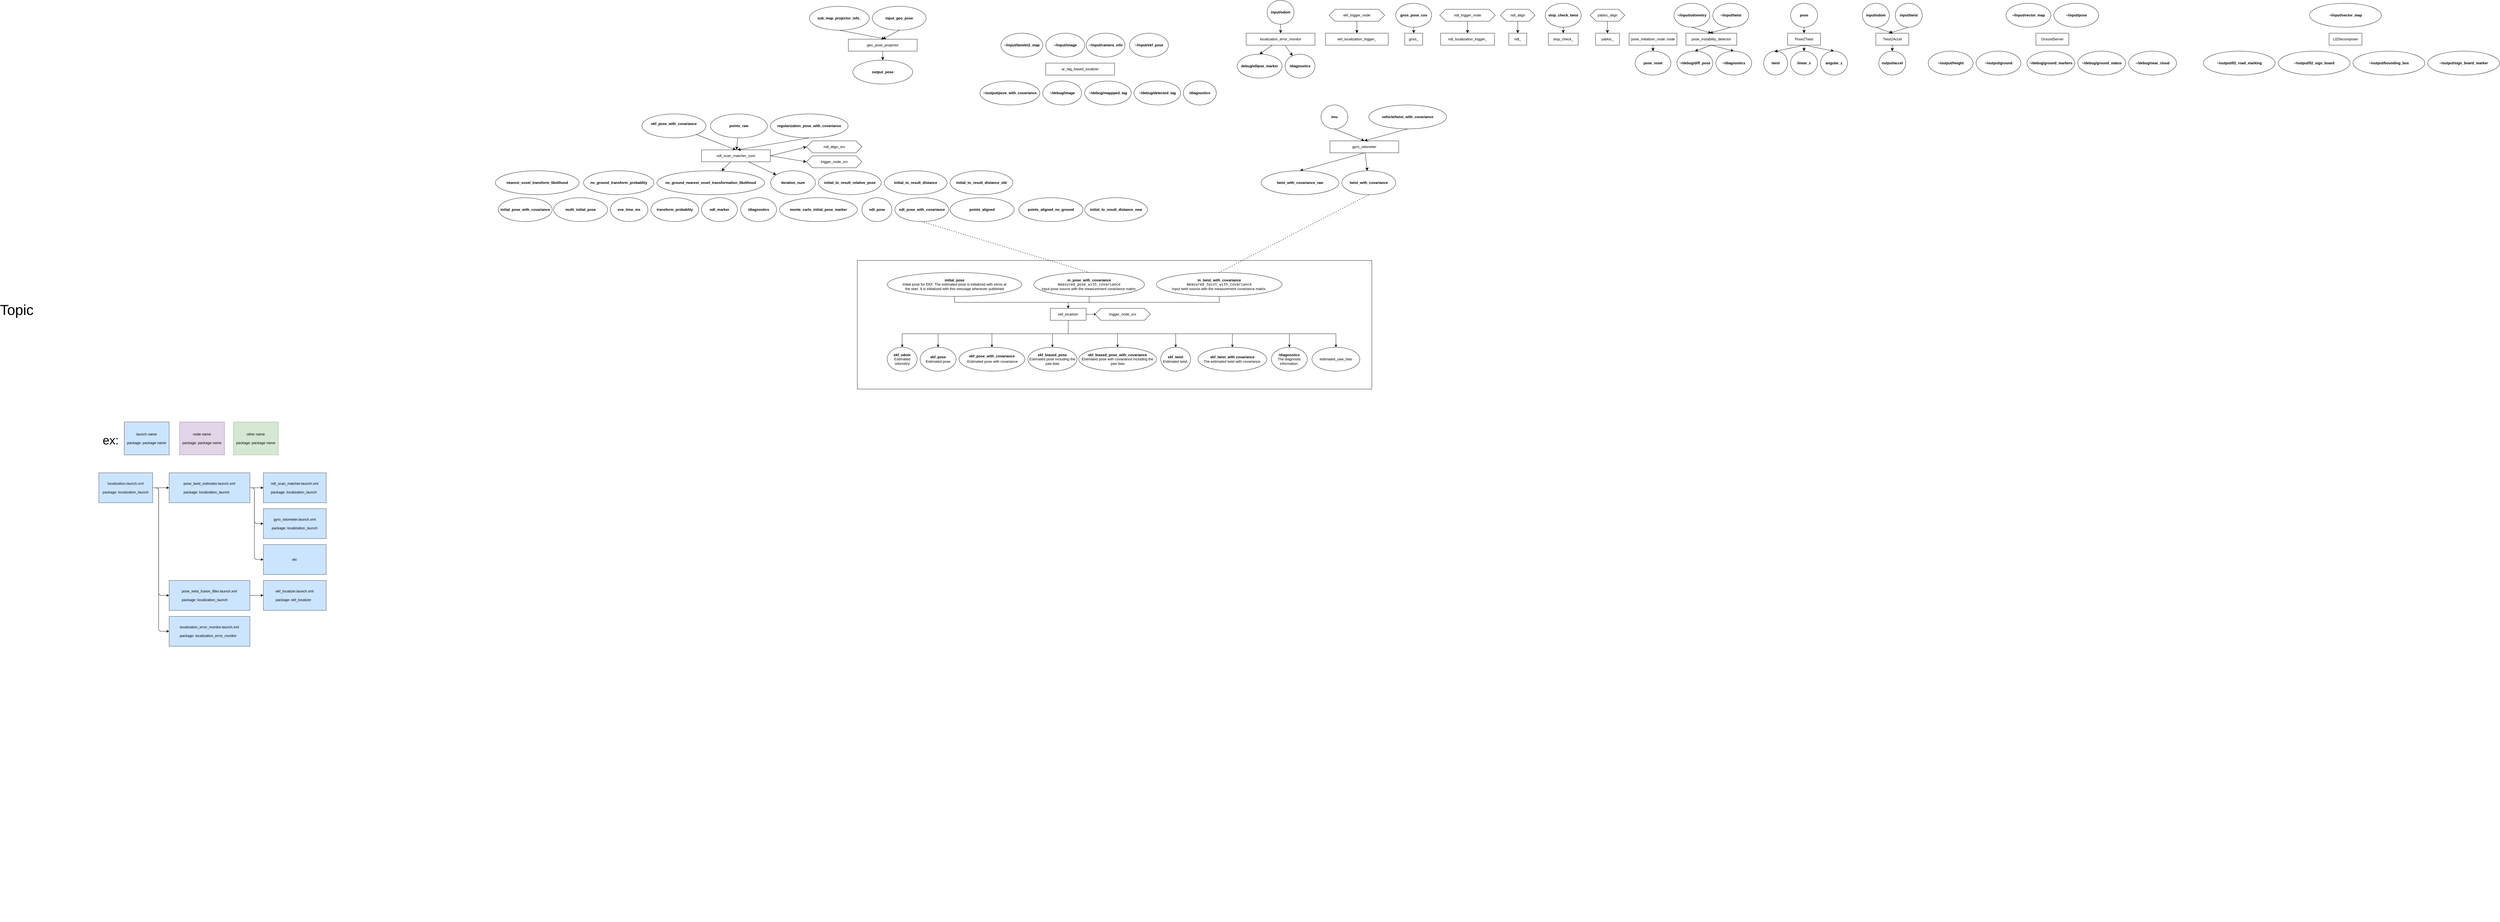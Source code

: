 <mxfile version="23.0.2" type="github" pages="2">
  <diagram name="Page-1" id="zHDBDDsMhPQAc9DJe7pO">
    <mxGraphModel dx="693" dy="1836" grid="1" gridSize="10" guides="1" tooltips="1" connect="1" arrows="1" fold="1" page="1" pageScale="1" pageWidth="850" pageHeight="1100" math="0" shadow="0">
      <root>
        <mxCell id="0" />
        <mxCell id="1" parent="0" />
        <mxCell id="JSvuS2QysIrNOJd6ZCNf-12" value="" style="rounded=0;whiteSpace=wrap;html=1;fontSize=16;" vertex="1" parent="1">
          <mxGeometry x="2900" y="-110" width="1720" height="430" as="geometry" />
        </mxCell>
        <mxCell id="60LPqLSt3u5JCgxNXkzj-25" style="edgeStyle=orthogonalEdgeStyle;rounded=0;orthogonalLoop=1;jettySize=auto;html=1;exitX=0.5;exitY=1;exitDx=0;exitDy=0;" parent="1" source="60LPqLSt3u5JCgxNXkzj-1" target="60LPqLSt3u5JCgxNXkzj-6" edge="1">
          <mxGeometry relative="1" as="geometry" />
        </mxCell>
        <mxCell id="60LPqLSt3u5JCgxNXkzj-26" style="edgeStyle=orthogonalEdgeStyle;rounded=0;orthogonalLoop=1;jettySize=auto;html=1;exitX=0.5;exitY=1;exitDx=0;exitDy=0;entryX=0.5;entryY=0;entryDx=0;entryDy=0;" parent="1" source="60LPqLSt3u5JCgxNXkzj-1" target="60LPqLSt3u5JCgxNXkzj-5" edge="1">
          <mxGeometry relative="1" as="geometry" />
        </mxCell>
        <mxCell id="60LPqLSt3u5JCgxNXkzj-32" style="edgeStyle=orthogonalEdgeStyle;rounded=0;orthogonalLoop=1;jettySize=auto;html=1;exitX=0.5;exitY=1;exitDx=0;exitDy=0;" parent="1" source="60LPqLSt3u5JCgxNXkzj-1" target="60LPqLSt3u5JCgxNXkzj-4" edge="1">
          <mxGeometry relative="1" as="geometry" />
        </mxCell>
        <mxCell id="60LPqLSt3u5JCgxNXkzj-33" style="edgeStyle=orthogonalEdgeStyle;rounded=0;orthogonalLoop=1;jettySize=auto;html=1;exitX=0.5;exitY=1;exitDx=0;exitDy=0;entryX=0.5;entryY=0;entryDx=0;entryDy=0;" parent="1" source="60LPqLSt3u5JCgxNXkzj-1" target="60LPqLSt3u5JCgxNXkzj-3" edge="1">
          <mxGeometry relative="1" as="geometry">
            <mxPoint x="2900" y="250" as="targetPoint" />
          </mxGeometry>
        </mxCell>
        <mxCell id="60LPqLSt3u5JCgxNXkzj-34" style="edgeStyle=orthogonalEdgeStyle;rounded=0;orthogonalLoop=1;jettySize=auto;html=1;exitX=0.5;exitY=1;exitDx=0;exitDy=0;" parent="1" source="60LPqLSt3u5JCgxNXkzj-1" target="60LPqLSt3u5JCgxNXkzj-7" edge="1">
          <mxGeometry relative="1" as="geometry" />
        </mxCell>
        <mxCell id="60LPqLSt3u5JCgxNXkzj-35" style="edgeStyle=orthogonalEdgeStyle;rounded=0;orthogonalLoop=1;jettySize=auto;html=1;exitX=0.5;exitY=1;exitDx=0;exitDy=0;" parent="1" source="60LPqLSt3u5JCgxNXkzj-1" target="60LPqLSt3u5JCgxNXkzj-8" edge="1">
          <mxGeometry relative="1" as="geometry" />
        </mxCell>
        <mxCell id="60LPqLSt3u5JCgxNXkzj-36" style="edgeStyle=orthogonalEdgeStyle;rounded=0;orthogonalLoop=1;jettySize=auto;html=1;exitX=0.5;exitY=1;exitDx=0;exitDy=0;entryX=0.5;entryY=0;entryDx=0;entryDy=0;" parent="1" source="60LPqLSt3u5JCgxNXkzj-1" target="60LPqLSt3u5JCgxNXkzj-9" edge="1">
          <mxGeometry relative="1" as="geometry" />
        </mxCell>
        <mxCell id="60LPqLSt3u5JCgxNXkzj-37" style="edgeStyle=orthogonalEdgeStyle;rounded=0;orthogonalLoop=1;jettySize=auto;html=1;exitX=0.5;exitY=1;exitDx=0;exitDy=0;entryX=0.5;entryY=0;entryDx=0;entryDy=0;" parent="1" source="60LPqLSt3u5JCgxNXkzj-1" target="60LPqLSt3u5JCgxNXkzj-10" edge="1">
          <mxGeometry relative="1" as="geometry" />
        </mxCell>
        <mxCell id="60LPqLSt3u5JCgxNXkzj-40" style="edgeStyle=orthogonalEdgeStyle;rounded=0;orthogonalLoop=1;jettySize=auto;html=1;exitX=0.5;exitY=1;exitDx=0;exitDy=0;entryX=0.5;entryY=0;entryDx=0;entryDy=0;" parent="1" source="60LPqLSt3u5JCgxNXkzj-1" target="60LPqLSt3u5JCgxNXkzj-11" edge="1">
          <mxGeometry relative="1" as="geometry" />
        </mxCell>
        <mxCell id="60LPqLSt3u5JCgxNXkzj-1" value="ekf_localizer" style="rounded=0;whiteSpace=wrap;html=1;" parent="1" vertex="1">
          <mxGeometry x="3545" y="50" width="120" height="40" as="geometry" />
        </mxCell>
        <mxCell id="60LPqLSt3u5JCgxNXkzj-3" value="&lt;div&gt;&lt;b&gt;ekf_pose&lt;/b&gt;&lt;/div&gt;&lt;div&gt;Estimated pose&lt;/div&gt;" style="ellipse;whiteSpace=wrap;html=1;" parent="1" vertex="1">
          <mxGeometry x="3110" y="180" width="120" height="80" as="geometry" />
        </mxCell>
        <mxCell id="60LPqLSt3u5JCgxNXkzj-4" value="&lt;div&gt;&lt;b&gt;ekf_pose_with_covariance&lt;/b&gt;&lt;br&gt;&lt;table&gt;&lt;tbody&gt;&lt;tr&gt;&lt;td&gt;&lt;br&gt;&lt;/td&gt;&lt;td&gt;Estimated pose with covariance&lt;/td&gt;&lt;/tr&gt;&lt;/tbody&gt;&lt;/table&gt;&lt;/div&gt;" style="ellipse;whiteSpace=wrap;html=1;" parent="1" vertex="1">
          <mxGeometry x="3240" y="180" width="220" height="80" as="geometry" />
        </mxCell>
        <mxCell id="60LPqLSt3u5JCgxNXkzj-5" value="&lt;div&gt;&lt;b&gt;ekf_odom&lt;/b&gt;&lt;/div&gt;&lt;div&gt;Estimated odometry&lt;/div&gt;" style="ellipse;whiteSpace=wrap;html=1;" parent="1" vertex="1">
          <mxGeometry x="3000" y="180" width="100" height="80" as="geometry" />
        </mxCell>
        <mxCell id="60LPqLSt3u5JCgxNXkzj-6" value="&lt;div&gt;&lt;b&gt;ekf_twist&lt;/b&gt;&lt;br&gt;&lt;/div&gt;&lt;div&gt;Estimated twist.&lt;/div&gt;" style="ellipse;whiteSpace=wrap;html=1;" parent="1" vertex="1">
          <mxGeometry x="3914.41" y="180" width="100" height="80" as="geometry" />
        </mxCell>
        <mxCell id="60LPqLSt3u5JCgxNXkzj-7" value="&lt;div&gt;&lt;b&gt;ekf_twist_with covariance&lt;/b&gt;&lt;/div&gt;&lt;div&gt;The estimated twist with covariance.&lt;/div&gt;" style="ellipse;whiteSpace=wrap;html=1;" parent="1" vertex="1">
          <mxGeometry x="4038.82" y="180" width="230" height="80" as="geometry" />
        </mxCell>
        <mxCell id="60LPqLSt3u5JCgxNXkzj-8" value="estimated_yaw_bias" style="ellipse;whiteSpace=wrap;html=1;" parent="1" vertex="1">
          <mxGeometry x="4420" y="180" width="160" height="80" as="geometry" />
        </mxCell>
        <mxCell id="60LPqLSt3u5JCgxNXkzj-9" value="&lt;div&gt;&lt;b&gt;ekf_biased_pose&lt;/b&gt;&lt;/div&gt;&lt;div&gt;Estimated pose including the yaw bias&lt;/div&gt;" style="ellipse;whiteSpace=wrap;html=1;" parent="1" vertex="1">
          <mxGeometry x="3470" y="180" width="164.41" height="80" as="geometry" />
        </mxCell>
        <mxCell id="60LPqLSt3u5JCgxNXkzj-10" value="&lt;div&gt;&lt;b&gt;ekf_biased_pose_with_covariance&lt;/b&gt;&lt;/div&gt;&lt;div&gt;Estimated pose with covariance including the yaw bias&lt;/div&gt;" style="ellipse;whiteSpace=wrap;html=1;" parent="1" vertex="1">
          <mxGeometry x="3640" y="180" width="260" height="80" as="geometry" />
        </mxCell>
        <mxCell id="60LPqLSt3u5JCgxNXkzj-11" value="&lt;div&gt;&lt;b&gt;/diagnostics&lt;/b&gt;&lt;/div&gt;&lt;div&gt;The diagnostic information.&lt;/div&gt;" style="ellipse;whiteSpace=wrap;html=1;" parent="1" vertex="1">
          <mxGeometry x="4284.41" y="180" width="120" height="80" as="geometry" />
        </mxCell>
        <mxCell id="60LPqLSt3u5JCgxNXkzj-39" style="edgeStyle=orthogonalEdgeStyle;rounded=0;orthogonalLoop=1;jettySize=auto;html=1;exitX=0.5;exitY=1;exitDx=0;exitDy=0;entryX=0.5;entryY=0;entryDx=0;entryDy=0;" parent="1" source="60LPqLSt3u5JCgxNXkzj-12" target="60LPqLSt3u5JCgxNXkzj-1" edge="1">
          <mxGeometry relative="1" as="geometry" />
        </mxCell>
        <mxCell id="60LPqLSt3u5JCgxNXkzj-12" value="&lt;div&gt;&lt;b&gt;initial_pose&lt;/b&gt;&lt;/div&gt;&lt;div&gt;Initial pose for EKF. The estimated pose is initialized with zeros at &lt;br&gt;the start. It is initialized with this message whenever published&lt;/div&gt;" style="ellipse;whiteSpace=wrap;html=1;" parent="1" vertex="1">
          <mxGeometry x="3000" y="-70" width="450" height="80" as="geometry" />
        </mxCell>
        <mxCell id="60LPqLSt3u5JCgxNXkzj-27" style="edgeStyle=orthogonalEdgeStyle;rounded=0;orthogonalLoop=1;jettySize=auto;html=1;exitX=0.5;exitY=1;exitDx=0;exitDy=0;entryX=0.5;entryY=0;entryDx=0;entryDy=0;" parent="1" source="60LPqLSt3u5JCgxNXkzj-13" target="60LPqLSt3u5JCgxNXkzj-1" edge="1">
          <mxGeometry relative="1" as="geometry" />
        </mxCell>
        <mxCell id="60LPqLSt3u5JCgxNXkzj-13" value="&lt;div&gt;&lt;b&gt;in_pose_with_covariance&lt;/b&gt;&lt;/div&gt;&lt;div&gt;&lt;code&gt;measured_pose_with_covariance&lt;/code&gt;&lt;/div&gt;&lt;div&gt;Input pose source with the measurement covariance matrix.&lt;/div&gt;" style="ellipse;whiteSpace=wrap;html=1;" parent="1" vertex="1">
          <mxGeometry x="3490" y="-70" width="370" height="80" as="geometry" />
        </mxCell>
        <mxCell id="60LPqLSt3u5JCgxNXkzj-30" style="edgeStyle=orthogonalEdgeStyle;rounded=0;orthogonalLoop=1;jettySize=auto;html=1;exitX=0.5;exitY=1;exitDx=0;exitDy=0;entryX=0.5;entryY=0;entryDx=0;entryDy=0;" parent="1" source="60LPqLSt3u5JCgxNXkzj-14" target="60LPqLSt3u5JCgxNXkzj-1" edge="1">
          <mxGeometry relative="1" as="geometry" />
        </mxCell>
        <mxCell id="60LPqLSt3u5JCgxNXkzj-14" value="&lt;div&gt;&lt;b&gt;in_twist_with_covariance&lt;/b&gt;&lt;/div&gt;&lt;div&gt;&lt;code&gt;measured_twist_with_covariance&lt;/code&gt;&lt;/div&gt;&lt;div&gt;Input twist source with the measurement covariance matrix.&lt;/div&gt;" style="ellipse;whiteSpace=wrap;html=1;" parent="1" vertex="1">
          <mxGeometry x="3900" y="-70" width="420" height="80" as="geometry" />
        </mxCell>
        <mxCell id="60LPqLSt3u5JCgxNXkzj-21" value="" style="endArrow=classic;html=1;rounded=0;exitX=1;exitY=0.5;exitDx=0;exitDy=0;entryX=0;entryY=0.5;entryDx=0;entryDy=0;" parent="1" source="60LPqLSt3u5JCgxNXkzj-1" edge="1">
          <mxGeometry width="50" height="50" relative="1" as="geometry">
            <mxPoint x="3880" y="90" as="sourcePoint" />
            <mxPoint x="3700" y="70" as="targetPoint" />
          </mxGeometry>
        </mxCell>
        <mxCell id="60LPqLSt3u5JCgxNXkzj-41" value="localization.launch.xml&lt;br&gt;&lt;br&gt;&lt;div&gt;&lt;span&gt;package: localization&lt;/span&gt;&lt;span&gt;_launch&lt;/span&gt;&lt;/div&gt;" style="rounded=0;whiteSpace=wrap;html=1;fillColor=#cce5ff;strokeColor=#36393d;fontColor=#0A0A0A;verticalAlign=middle;align=center;" parent="1" vertex="1">
          <mxGeometry x="364.41" y="600" width="180" height="100" as="geometry" />
        </mxCell>
        <mxCell id="60LPqLSt3u5JCgxNXkzj-42" value="" style="endArrow=classic;html=1;exitX=1;exitY=0.5;exitDx=0;exitDy=0;entryX=0;entryY=0.5;entryDx=0;entryDy=0;" parent="1" source="60LPqLSt3u5JCgxNXkzj-41" target="60LPqLSt3u5JCgxNXkzj-46" edge="1">
          <mxGeometry width="50" height="50" relative="1" as="geometry">
            <mxPoint x="514.41" y="660" as="sourcePoint" />
            <mxPoint x="594.41" y="660" as="targetPoint" />
            <Array as="points">
              <mxPoint x="564.41" y="650" />
            </Array>
          </mxGeometry>
        </mxCell>
        <mxCell id="60LPqLSt3u5JCgxNXkzj-43" style="edgeStyle=orthogonalEdgeStyle;rounded=0;orthogonalLoop=1;jettySize=auto;html=1;" parent="1" source="60LPqLSt3u5JCgxNXkzj-46" target="60LPqLSt3u5JCgxNXkzj-56" edge="1">
          <mxGeometry relative="1" as="geometry" />
        </mxCell>
        <mxCell id="60LPqLSt3u5JCgxNXkzj-44" style="edgeStyle=orthogonalEdgeStyle;rounded=1;orthogonalLoop=1;jettySize=auto;html=1;entryX=0;entryY=0.5;entryDx=0;entryDy=0;" parent="1" source="60LPqLSt3u5JCgxNXkzj-46" target="60LPqLSt3u5JCgxNXkzj-57" edge="1">
          <mxGeometry relative="1" as="geometry">
            <Array as="points">
              <mxPoint x="884.41" y="650" />
              <mxPoint x="884.41" y="770" />
            </Array>
          </mxGeometry>
        </mxCell>
        <mxCell id="60LPqLSt3u5JCgxNXkzj-45" style="edgeStyle=orthogonalEdgeStyle;rounded=1;orthogonalLoop=1;jettySize=auto;html=1;entryX=0;entryY=0.5;entryDx=0;entryDy=0;" parent="1" source="60LPqLSt3u5JCgxNXkzj-46" target="60LPqLSt3u5JCgxNXkzj-60" edge="1">
          <mxGeometry relative="1" as="geometry">
            <Array as="points">
              <mxPoint x="884.41" y="650" />
              <mxPoint x="884.41" y="890" />
            </Array>
          </mxGeometry>
        </mxCell>
        <mxCell id="60LPqLSt3u5JCgxNXkzj-46" value="pose_twist_estimator.launch.xml&lt;br&gt;&lt;br&gt;&lt;div style=&quot;text-align: left&quot;&gt;&lt;span&gt;package: localization_launch&lt;/span&gt;&lt;/div&gt;" style="rounded=0;whiteSpace=wrap;html=1;fillColor=#cce5ff;strokeColor=#36393d;fontColor=#000000;" parent="1" vertex="1">
          <mxGeometry x="599.41" y="600" width="270" height="100" as="geometry" />
        </mxCell>
        <mxCell id="60LPqLSt3u5JCgxNXkzj-47" style="edgeStyle=none;rounded=0;orthogonalLoop=1;jettySize=auto;html=1;entryX=1;entryY=0.5;entryDx=0;entryDy=0;" parent="1" edge="1">
          <mxGeometry relative="1" as="geometry">
            <mxPoint x="1564.41" y="1035" as="sourcePoint" />
            <mxPoint x="1564.41" y="1035" as="targetPoint" />
          </mxGeometry>
        </mxCell>
        <mxCell id="60LPqLSt3u5JCgxNXkzj-48" value="launch name&lt;br&gt;&lt;br&gt;&lt;div style=&quot;text-align: left&quot;&gt;&lt;span&gt;package: package name&lt;/span&gt;&lt;/div&gt;" style="rounded=0;whiteSpace=wrap;html=1;fillColor=#cce5ff;strokeColor=#36393d;fontColor=#000000;" parent="1" vertex="1">
          <mxGeometry x="449.41" y="430" width="150" height="110" as="geometry" />
        </mxCell>
        <mxCell id="60LPqLSt3u5JCgxNXkzj-49" value="ex:" style="text;html=1;strokeColor=none;fillColor=none;align=center;verticalAlign=middle;whiteSpace=wrap;rounded=0;fontSize=40;" parent="1" vertex="1">
          <mxGeometry x="384.41" y="480" width="40" height="20" as="geometry" />
        </mxCell>
        <mxCell id="60LPqLSt3u5JCgxNXkzj-50" value="node name&lt;br&gt;&lt;br&gt;&lt;div style=&quot;text-align: left&quot;&gt;&lt;span&gt;package: package name&lt;/span&gt;&lt;/div&gt;" style="rounded=0;whiteSpace=wrap;html=1;fillColor=#e1d5e7;strokeColor=#9673a6;fontColor=#000000;" parent="1" vertex="1">
          <mxGeometry x="634.41" y="430" width="150" height="110" as="geometry" />
        </mxCell>
        <mxCell id="60LPqLSt3u5JCgxNXkzj-51" value="other name&lt;br&gt;&lt;br&gt;&lt;div style=&quot;text-align: left&quot;&gt;&lt;span&gt;package: package name&lt;/span&gt;&lt;/div&gt;" style="rounded=0;whiteSpace=wrap;html=1;fillColor=#d5e8d4;strokeColor=#82b366;fontColor=#000000;" parent="1" vertex="1">
          <mxGeometry x="814.41" y="430" width="150" height="110" as="geometry" />
        </mxCell>
        <mxCell id="60LPqLSt3u5JCgxNXkzj-52" value="pose_twist_fusion_filter.launch.xml&lt;br&gt;&lt;br&gt;&lt;div style=&quot;text-align: left&quot;&gt;&lt;span&gt;package: localization_launch&lt;/span&gt;&lt;/div&gt;" style="rounded=0;whiteSpace=wrap;html=1;fillColor=#cce5ff;strokeColor=#36393d;fontColor=#000000;" parent="1" vertex="1">
          <mxGeometry x="599.41" y="960" width="270" height="100" as="geometry" />
        </mxCell>
        <mxCell id="60LPqLSt3u5JCgxNXkzj-53" value="" style="endArrow=classic;html=1;exitX=1;exitY=0.5;exitDx=0;exitDy=0;entryX=0;entryY=0.5;entryDx=0;entryDy=0;" parent="1" source="60LPqLSt3u5JCgxNXkzj-41" target="60LPqLSt3u5JCgxNXkzj-52" edge="1">
          <mxGeometry width="50" height="50" relative="1" as="geometry">
            <mxPoint x="554.41" y="660" as="sourcePoint" />
            <mxPoint x="594.41" y="900" as="targetPoint" />
            <Array as="points">
              <mxPoint x="564.41" y="650" />
              <mxPoint x="564.41" y="1010" />
            </Array>
          </mxGeometry>
        </mxCell>
        <mxCell id="60LPqLSt3u5JCgxNXkzj-54" value="localization_error_monitor.launch.xml&lt;br&gt;&lt;br&gt;&lt;div style=&quot;text-align: left&quot;&gt;&lt;span&gt;package: localization_error_monitor&lt;/span&gt;&lt;/div&gt;" style="rounded=0;whiteSpace=wrap;html=1;fillColor=#cce5ff;strokeColor=#36393d;fontColor=#000000;" parent="1" vertex="1">
          <mxGeometry x="599.41" y="1080" width="270" height="100" as="geometry" />
        </mxCell>
        <mxCell id="60LPqLSt3u5JCgxNXkzj-55" value="" style="endArrow=classic;html=1;exitX=1;exitY=0.5;exitDx=0;exitDy=0;entryX=0;entryY=0.5;entryDx=0;entryDy=0;" parent="1" source="60LPqLSt3u5JCgxNXkzj-41" target="60LPqLSt3u5JCgxNXkzj-54" edge="1">
          <mxGeometry width="50" height="50" relative="1" as="geometry">
            <mxPoint x="554.41" y="660" as="sourcePoint" />
            <mxPoint x="594.41" y="1020" as="targetPoint" />
            <Array as="points">
              <mxPoint x="564.41" y="650" />
              <mxPoint x="564.41" y="1130" />
            </Array>
          </mxGeometry>
        </mxCell>
        <mxCell id="60LPqLSt3u5JCgxNXkzj-56" value="ndt_scan_matcher.launch.xml&lt;br&gt;&lt;br&gt;&lt;div style=&quot;text-align: left&quot;&gt;package: localization&lt;span style=&quot;border-color: var(--border-color); color: rgb(10, 10, 10); text-align: center;&quot;&gt;_launch&lt;/span&gt;&lt;br&gt;&lt;/div&gt;" style="rounded=0;whiteSpace=wrap;html=1;fillColor=#cce5ff;strokeColor=#36393d;fontColor=#000000;" parent="1" vertex="1">
          <mxGeometry x="914.41" y="600" width="210" height="100" as="geometry" />
        </mxCell>
        <mxCell id="60LPqLSt3u5JCgxNXkzj-57" value="gyro_odometer.launch.xml&lt;br&gt;&lt;br&gt;&lt;div style=&quot;text-align: left&quot;&gt;package: localization&lt;span style=&quot;border-color: var(--border-color); color: rgb(10, 10, 10); text-align: center;&quot;&gt;_launch&lt;/span&gt;&lt;br&gt;&lt;/div&gt;" style="rounded=0;whiteSpace=wrap;html=1;fillColor=#cce5ff;strokeColor=#36393d;fontColor=#000000;" parent="1" vertex="1">
          <mxGeometry x="914.41" y="720" width="210" height="100" as="geometry" />
        </mxCell>
        <mxCell id="60LPqLSt3u5JCgxNXkzj-58" value="ekf_localizer.launch.xml&lt;br&gt;&lt;br&gt;&lt;div style=&quot;text-align: left&quot;&gt;&lt;span&gt;package: ekf_localizer&lt;/span&gt;&lt;/div&gt;" style="rounded=0;whiteSpace=wrap;html=1;fillColor=#cce5ff;strokeColor=#36393d;fontColor=#000000;" parent="1" vertex="1">
          <mxGeometry x="914.41" y="960" width="210" height="100" as="geometry" />
        </mxCell>
        <mxCell id="60LPqLSt3u5JCgxNXkzj-59" value="" style="edgeStyle=orthogonalEdgeStyle;rounded=0;orthogonalLoop=1;jettySize=auto;html=1;exitX=1;exitY=0.5;exitDx=0;exitDy=0;" parent="1" source="60LPqLSt3u5JCgxNXkzj-52" target="60LPqLSt3u5JCgxNXkzj-58" edge="1">
          <mxGeometry relative="1" as="geometry">
            <mxPoint x="879.41" y="980" as="sourcePoint" />
            <mxPoint x="909.41" y="1090" as="targetPoint" />
          </mxGeometry>
        </mxCell>
        <mxCell id="60LPqLSt3u5JCgxNXkzj-60" value="etc" style="rounded=0;whiteSpace=wrap;html=1;fillColor=#cce5ff;strokeColor=#36393d;fontColor=#000000;" parent="1" vertex="1">
          <mxGeometry x="914.41" y="840" width="210" height="100" as="geometry" />
        </mxCell>
        <mxCell id="60LPqLSt3u5JCgxNXkzj-62" value="&lt;font style=&quot;font-size: 48px;&quot;&gt;Topic&lt;/font&gt;" style="text;html=1;strokeColor=none;fillColor=none;align=center;verticalAlign=middle;whiteSpace=wrap;rounded=0;" parent="1" vertex="1">
          <mxGeometry x="60" y="40" width="60" height="30" as="geometry" />
        </mxCell>
        <mxCell id="6inw4DEWw8KFvmbngHgv-1" value="trigger_node_srv" style="shape=hexagon;perimeter=hexagonPerimeter2;whiteSpace=wrap;html=1;fixedSize=1;" parent="1" vertex="1">
          <mxGeometry x="3694.41" y="50" width="185.59" height="40" as="geometry" />
        </mxCell>
        <mxCell id="6inw4DEWw8KFvmbngHgv-2" value="" style="shape=image;verticalLabelPosition=bottom;labelBackgroundColor=default;verticalAlign=top;aspect=fixed;imageAspect=0;image=https://autowarefoundation.github.io/autoware.universe/main/system/default_ad_api/document/images/localization.drawio.svg;" parent="1" vertex="1">
          <mxGeometry x="44.2" y="1280" width="1256" height="821" as="geometry" />
        </mxCell>
        <mxCell id="AgHwqawj7xp1atzQ8arq-38" value="" style="edgeStyle=none;curved=1;rounded=0;orthogonalLoop=1;jettySize=auto;html=1;fontSize=12;startSize=8;endSize=8;entryX=0;entryY=0.5;entryDx=0;entryDy=0;" parent="1" target="AgHwqawj7xp1atzQ8arq-37" edge="1">
          <mxGeometry relative="1" as="geometry">
            <mxPoint x="2610" y="-460" as="sourcePoint" />
          </mxGeometry>
        </mxCell>
        <mxCell id="AgHwqawj7xp1atzQ8arq-39" value="" style="edgeStyle=none;curved=1;rounded=0;orthogonalLoop=1;jettySize=auto;html=1;fontSize=12;startSize=8;endSize=8;exitX=1;exitY=0.5;exitDx=0;exitDy=0;entryX=0;entryY=0.5;entryDx=0;entryDy=0;" parent="1" source="AgHwqawj7xp1atzQ8arq-4" target="AgHwqawj7xp1atzQ8arq-36" edge="1">
          <mxGeometry relative="1" as="geometry">
            <mxPoint x="2620" y="-470" as="sourcePoint" />
            <mxPoint x="2736.134" y="-486.164" as="targetPoint" />
          </mxGeometry>
        </mxCell>
        <mxCell id="AgHwqawj7xp1atzQ8arq-41" value="" style="edgeStyle=none;curved=1;rounded=0;orthogonalLoop=1;jettySize=auto;html=1;fontSize=12;startSize=8;endSize=8;" parent="1" source="AgHwqawj7xp1atzQ8arq-4" target="AgHwqawj7xp1atzQ8arq-24" edge="1">
          <mxGeometry relative="1" as="geometry" />
        </mxCell>
        <mxCell id="AgHwqawj7xp1atzQ8arq-42" value="" style="edgeStyle=none;curved=1;rounded=0;orthogonalLoop=1;jettySize=auto;html=1;fontSize=12;startSize=8;endSize=8;" parent="1" source="AgHwqawj7xp1atzQ8arq-4" target="AgHwqawj7xp1atzQ8arq-25" edge="1">
          <mxGeometry relative="1" as="geometry" />
        </mxCell>
        <mxCell id="AgHwqawj7xp1atzQ8arq-4" value="ndt_scan_matcher_core" style="rounded=0;whiteSpace=wrap;html=1;" parent="1" vertex="1">
          <mxGeometry x="2379.19" y="-480" width="230" height="40" as="geometry" />
        </mxCell>
        <mxCell id="AgHwqawj7xp1atzQ8arq-6" value="" style="edgeStyle=none;curved=1;rounded=0;orthogonalLoop=1;jettySize=auto;html=1;fontSize=12;startSize=8;endSize=8;entryX=0.5;entryY=0;entryDx=0;entryDy=0;" parent="1" source="AgHwqawj7xp1atzQ8arq-5" target="AgHwqawj7xp1atzQ8arq-4" edge="1">
          <mxGeometry relative="1" as="geometry" />
        </mxCell>
        <mxCell id="AgHwqawj7xp1atzQ8arq-5" value="&lt;b&gt;ekf_pose_with_covariance&lt;/b&gt;&lt;div&gt;&lt;b&gt;&lt;br&gt;&lt;/b&gt;&lt;/div&gt;" style="ellipse;whiteSpace=wrap;html=1;" parent="1" vertex="1">
          <mxGeometry x="2180" y="-600" width="214.2" height="80" as="geometry" />
        </mxCell>
        <mxCell id="AgHwqawj7xp1atzQ8arq-9" value="" style="edgeStyle=none;curved=1;rounded=0;orthogonalLoop=1;jettySize=auto;html=1;fontSize=12;startSize=8;endSize=8;" parent="1" source="AgHwqawj7xp1atzQ8arq-7" target="AgHwqawj7xp1atzQ8arq-4" edge="1">
          <mxGeometry relative="1" as="geometry" />
        </mxCell>
        <mxCell id="AgHwqawj7xp1atzQ8arq-7" value="&lt;b&gt;points_raw&lt;/b&gt;" style="ellipse;whiteSpace=wrap;html=1;" parent="1" vertex="1">
          <mxGeometry x="2409.19" y="-600" width="190" height="80" as="geometry" />
        </mxCell>
        <mxCell id="AgHwqawj7xp1atzQ8arq-13" style="edgeStyle=none;curved=1;rounded=0;orthogonalLoop=1;jettySize=auto;html=1;exitX=0.5;exitY=1;exitDx=0;exitDy=0;fontSize=12;startSize=8;endSize=8;" parent="1" source="AgHwqawj7xp1atzQ8arq-10" edge="1">
          <mxGeometry relative="1" as="geometry">
            <mxPoint x="2499.19" y="-480" as="targetPoint" />
          </mxGeometry>
        </mxCell>
        <mxCell id="AgHwqawj7xp1atzQ8arq-10" value="&lt;b&gt;regularization_pose_with_covariance&lt;/b&gt;" style="ellipse;whiteSpace=wrap;html=1;" parent="1" vertex="1">
          <mxGeometry x="2609.19" y="-600" width="260" height="80" as="geometry" />
        </mxCell>
        <mxCell id="AgHwqawj7xp1atzQ8arq-14" value="&lt;b&gt;points_aligned&lt;/b&gt;" style="ellipse;whiteSpace=wrap;html=1;" parent="1" vertex="1">
          <mxGeometry x="3210" y="-320" width="214.2" height="80" as="geometry" />
        </mxCell>
        <mxCell id="AgHwqawj7xp1atzQ8arq-15" value="&lt;b&gt;points_aligned_no_ground&lt;/b&gt;" style="ellipse;whiteSpace=wrap;html=1;" parent="1" vertex="1">
          <mxGeometry x="3440" y="-320" width="214.2" height="80" as="geometry" />
        </mxCell>
        <mxCell id="AgHwqawj7xp1atzQ8arq-16" value="&lt;b&gt;ndt_pose&lt;/b&gt;" style="ellipse;whiteSpace=wrap;html=1;" parent="1" vertex="1">
          <mxGeometry x="2915.59" y="-320" width="100" height="80" as="geometry" />
        </mxCell>
        <mxCell id="AgHwqawj7xp1atzQ8arq-17" value="&lt;b&gt;ndt_pose_with_covariance&lt;/b&gt;" style="ellipse;whiteSpace=wrap;html=1;" parent="1" vertex="1">
          <mxGeometry x="3025.59" y="-320" width="180" height="80" as="geometry" />
        </mxCell>
        <mxCell id="AgHwqawj7xp1atzQ8arq-18" value="&lt;b&gt;initial_pose_with_covariance&lt;/b&gt;" style="ellipse;whiteSpace=wrap;html=1;" parent="1" vertex="1">
          <mxGeometry x="1700" y="-320" width="180" height="80" as="geometry" />
        </mxCell>
        <mxCell id="AgHwqawj7xp1atzQ8arq-19" value="&lt;b&gt;multi_initial_pose&lt;/b&gt;" style="ellipse;whiteSpace=wrap;html=1;" parent="1" vertex="1">
          <mxGeometry x="1885" y="-320" width="180" height="80" as="geometry" />
        </mxCell>
        <mxCell id="AgHwqawj7xp1atzQ8arq-20" value="&lt;b&gt;exe_time_ms&lt;/b&gt;" style="ellipse;whiteSpace=wrap;html=1;" parent="1" vertex="1">
          <mxGeometry x="2074.41" y="-320" width="125.59" height="80" as="geometry" />
        </mxCell>
        <mxCell id="AgHwqawj7xp1atzQ8arq-21" value="&lt;b&gt;nearest_voxel_transform_likelihood&lt;/b&gt;" style="ellipse;whiteSpace=wrap;html=1;" parent="1" vertex="1">
          <mxGeometry x="1690" y="-410" width="280" height="80" as="geometry" />
        </mxCell>
        <mxCell id="AgHwqawj7xp1atzQ8arq-22" value="&lt;b&gt;transform_probablity&lt;/b&gt;" style="ellipse;whiteSpace=wrap;html=1;" parent="1" vertex="1">
          <mxGeometry x="2210" y="-320" width="160" height="80" as="geometry" />
        </mxCell>
        <mxCell id="AgHwqawj7xp1atzQ8arq-23" value="&lt;b&gt;no_ground_transform_probablity&lt;/b&gt;" style="ellipse;whiteSpace=wrap;html=1;" parent="1" vertex="1">
          <mxGeometry x="1985" y="-410" width="235" height="80" as="geometry" />
        </mxCell>
        <mxCell id="AgHwqawj7xp1atzQ8arq-24" value="&lt;b&gt;no_ground_&lt;/b&gt;&lt;b&gt;nearest_voxel_transformation_likelihood&lt;/b&gt;" style="ellipse;whiteSpace=wrap;html=1;" parent="1" vertex="1">
          <mxGeometry x="2230" y="-410" width="360" height="80" as="geometry" />
        </mxCell>
        <mxCell id="AgHwqawj7xp1atzQ8arq-25" value="&lt;b&gt;iteration_num&lt;br&gt;&lt;/b&gt;" style="ellipse;whiteSpace=wrap;html=1;" parent="1" vertex="1">
          <mxGeometry x="2610" y="-410" width="150" height="80" as="geometry" />
        </mxCell>
        <mxCell id="AgHwqawj7xp1atzQ8arq-26" value="&lt;b&gt;initial_to_result_relative_pose&lt;br&gt;&lt;/b&gt;" style="ellipse;whiteSpace=wrap;html=1;" parent="1" vertex="1">
          <mxGeometry x="2770" y="-410" width="210" height="80" as="geometry" />
        </mxCell>
        <mxCell id="AgHwqawj7xp1atzQ8arq-27" value="&lt;b&gt;initial_to_result_distance&lt;br&gt;&lt;/b&gt;" style="ellipse;whiteSpace=wrap;html=1;" parent="1" vertex="1">
          <mxGeometry x="2990" y="-410" width="210" height="80" as="geometry" />
        </mxCell>
        <mxCell id="AgHwqawj7xp1atzQ8arq-28" value="&lt;b&gt;initial_to_result_distance_old&lt;br&gt;&lt;/b&gt;" style="ellipse;whiteSpace=wrap;html=1;" parent="1" vertex="1">
          <mxGeometry x="3210" y="-410" width="210" height="80" as="geometry" />
        </mxCell>
        <mxCell id="AgHwqawj7xp1atzQ8arq-29" value="&lt;b&gt;initial_to_result_distance_new&lt;br&gt;&lt;/b&gt;" style="ellipse;whiteSpace=wrap;html=1;" parent="1" vertex="1">
          <mxGeometry x="3660" y="-320" width="210" height="80" as="geometry" />
        </mxCell>
        <mxCell id="AgHwqawj7xp1atzQ8arq-30" value="&lt;b&gt;ndt_marker&lt;/b&gt;" style="ellipse;whiteSpace=wrap;html=1;" parent="1" vertex="1">
          <mxGeometry x="2379.19" y="-320" width="120" height="80" as="geometry" />
        </mxCell>
        <mxCell id="AgHwqawj7xp1atzQ8arq-31" value="&lt;b&gt;/diagnostics&lt;/b&gt;" style="ellipse;whiteSpace=wrap;html=1;" parent="1" vertex="1">
          <mxGeometry x="2510" y="-320" width="120" height="80" as="geometry" />
        </mxCell>
        <mxCell id="AgHwqawj7xp1atzQ8arq-32" value="&lt;b&gt;monte_carlo_initial_pose_marker&lt;/b&gt;" style="ellipse;whiteSpace=wrap;html=1;" parent="1" vertex="1">
          <mxGeometry x="2640" y="-320" width="260" height="80" as="geometry" />
        </mxCell>
        <mxCell id="AgHwqawj7xp1atzQ8arq-33" value="&amp;nbsp;" style="text;whiteSpace=wrap;html=1;fontSize=16;" parent="1" vertex="1">
          <mxGeometry x="3870" y="20" width="40" height="40" as="geometry" />
        </mxCell>
        <mxCell id="AgHwqawj7xp1atzQ8arq-36" value="ndt_align_srv" style="shape=hexagon;perimeter=hexagonPerimeter2;whiteSpace=wrap;html=1;fixedSize=1;" parent="1" vertex="1">
          <mxGeometry x="2730" y="-510" width="185.59" height="40" as="geometry" />
        </mxCell>
        <mxCell id="AgHwqawj7xp1atzQ8arq-37" value="trigger_node_srv" style="shape=hexagon;perimeter=hexagonPerimeter2;whiteSpace=wrap;html=1;fixedSize=1;" parent="1" vertex="1">
          <mxGeometry x="2730" y="-460" width="185.59" height="40" as="geometry" />
        </mxCell>
        <mxCell id="AgHwqawj7xp1atzQ8arq-40" value="&amp;nbsp;" style="text;whiteSpace=wrap;html=1;fontSize=16;" parent="1" vertex="1">
          <mxGeometry x="2300" width="40" height="40" as="geometry" />
        </mxCell>
        <mxCell id="AgHwqawj7xp1atzQ8arq-47" style="edgeStyle=none;curved=1;rounded=0;orthogonalLoop=1;jettySize=auto;html=1;exitX=0.5;exitY=1;exitDx=0;exitDy=0;entryX=0.5;entryY=0;entryDx=0;entryDy=0;fontSize=12;startSize=8;endSize=8;" parent="1" source="AgHwqawj7xp1atzQ8arq-44" target="AgHwqawj7xp1atzQ8arq-45" edge="1">
          <mxGeometry relative="1" as="geometry" />
        </mxCell>
        <mxCell id="JSvuS2QysIrNOJd6ZCNf-5" value="" style="edgeStyle=none;curved=1;rounded=0;orthogonalLoop=1;jettySize=auto;html=1;fontSize=12;startSize=8;endSize=8;" edge="1" parent="1" source="AgHwqawj7xp1atzQ8arq-44" target="JSvuS2QysIrNOJd6ZCNf-4">
          <mxGeometry relative="1" as="geometry" />
        </mxCell>
        <mxCell id="AgHwqawj7xp1atzQ8arq-44" value="gyro_odometer" style="rounded=0;whiteSpace=wrap;html=1;" parent="1" vertex="1">
          <mxGeometry x="4480" y="-510" width="230" height="40" as="geometry" />
        </mxCell>
        <mxCell id="AgHwqawj7xp1atzQ8arq-45" value="&lt;b&gt;twist_with_covariance_raw&lt;/b&gt;" style="ellipse;whiteSpace=wrap;html=1;" parent="1" vertex="1">
          <mxGeometry x="4250" y="-410" width="260" height="80" as="geometry" />
        </mxCell>
        <mxCell id="JSvuS2QysIrNOJd6ZCNf-6" style="edgeStyle=none;curved=1;rounded=0;orthogonalLoop=1;jettySize=auto;html=1;exitX=0.5;exitY=1;exitDx=0;exitDy=0;entryX=0.5;entryY=0;entryDx=0;entryDy=0;fontSize=12;startSize=8;endSize=8;" edge="1" parent="1" source="JSvuS2QysIrNOJd6ZCNf-1" target="AgHwqawj7xp1atzQ8arq-44">
          <mxGeometry relative="1" as="geometry" />
        </mxCell>
        <mxCell id="JSvuS2QysIrNOJd6ZCNf-1" value="&lt;b&gt;vehicle/twist_with_covariance&lt;/b&gt;" style="ellipse;whiteSpace=wrap;html=1;" vertex="1" parent="1">
          <mxGeometry x="4610" y="-630" width="260" height="80" as="geometry" />
        </mxCell>
        <mxCell id="JSvuS2QysIrNOJd6ZCNf-7" style="edgeStyle=none;curved=1;rounded=0;orthogonalLoop=1;jettySize=auto;html=1;exitX=0.5;exitY=1;exitDx=0;exitDy=0;entryX=0.5;entryY=0;entryDx=0;entryDy=0;fontSize=12;startSize=8;endSize=8;" edge="1" parent="1" source="JSvuS2QysIrNOJd6ZCNf-2" target="AgHwqawj7xp1atzQ8arq-44">
          <mxGeometry relative="1" as="geometry" />
        </mxCell>
        <mxCell id="JSvuS2QysIrNOJd6ZCNf-2" value="&lt;b&gt;imu&lt;/b&gt;" style="ellipse;whiteSpace=wrap;html=1;" vertex="1" parent="1">
          <mxGeometry x="4450" y="-630" width="90" height="80" as="geometry" />
        </mxCell>
        <mxCell id="JSvuS2QysIrNOJd6ZCNf-4" value="&lt;b&gt;twist_with_covariance&lt;/b&gt;" style="ellipse;whiteSpace=wrap;html=1;" vertex="1" parent="1">
          <mxGeometry x="4520" y="-410" width="180" height="80" as="geometry" />
        </mxCell>
        <mxCell id="JSvuS2QysIrNOJd6ZCNf-11" value="" style="endArrow=none;dashed=1;html=1;dashPattern=1 3;strokeWidth=2;rounded=0;fontSize=12;startSize=8;endSize=8;curved=1;entryX=0.5;entryY=1;entryDx=0;entryDy=0;exitX=0.5;exitY=0;exitDx=0;exitDy=0;" edge="1" parent="1" source="60LPqLSt3u5JCgxNXkzj-14" target="JSvuS2QysIrNOJd6ZCNf-4">
          <mxGeometry width="50" height="50" relative="1" as="geometry">
            <mxPoint x="4110" y="-100" as="sourcePoint" />
            <mxPoint x="4540" y="-170" as="targetPoint" />
          </mxGeometry>
        </mxCell>
        <mxCell id="JSvuS2QysIrNOJd6ZCNf-15" value="" style="endArrow=none;dashed=1;html=1;dashPattern=1 3;strokeWidth=2;rounded=0;fontSize=12;startSize=8;endSize=8;curved=1;exitX=0.5;exitY=1;exitDx=0;exitDy=0;entryX=0.5;entryY=0;entryDx=0;entryDy=0;" edge="1" parent="1" source="AgHwqawj7xp1atzQ8arq-17" target="60LPqLSt3u5JCgxNXkzj-13">
          <mxGeometry width="50" height="50" relative="1" as="geometry">
            <mxPoint x="3250" y="-290" as="sourcePoint" />
            <mxPoint x="3300" y="-340" as="targetPoint" />
          </mxGeometry>
        </mxCell>
        <mxCell id="JSvuS2QysIrNOJd6ZCNf-24" style="edgeStyle=none;curved=1;rounded=0;orthogonalLoop=1;jettySize=auto;html=1;exitX=0.5;exitY=1;exitDx=0;exitDy=0;entryX=0.5;entryY=0;entryDx=0;entryDy=0;fontSize=12;startSize=8;endSize=8;" edge="1" parent="1" source="JSvuS2QysIrNOJd6ZCNf-18" target="JSvuS2QysIrNOJd6ZCNf-23">
          <mxGeometry relative="1" as="geometry" />
        </mxCell>
        <mxCell id="JSvuS2QysIrNOJd6ZCNf-18" value="geo_pose_projector" style="rounded=0;whiteSpace=wrap;html=1;" vertex="1" parent="1">
          <mxGeometry x="2870" y="-850" width="230" height="40" as="geometry" />
        </mxCell>
        <mxCell id="JSvuS2QysIrNOJd6ZCNf-19" value="&lt;b&gt;sub_map_projector_info_&lt;/b&gt;" style="ellipse;whiteSpace=wrap;html=1;" vertex="1" parent="1">
          <mxGeometry x="2740" y="-960" width="200" height="80" as="geometry" />
        </mxCell>
        <mxCell id="JSvuS2QysIrNOJd6ZCNf-22" style="edgeStyle=none;curved=1;rounded=0;orthogonalLoop=1;jettySize=auto;html=1;exitX=0.5;exitY=1;exitDx=0;exitDy=0;entryX=0.5;entryY=0;entryDx=0;entryDy=0;fontSize=12;startSize=8;endSize=8;" edge="1" parent="1" source="JSvuS2QysIrNOJd6ZCNf-20" target="JSvuS2QysIrNOJd6ZCNf-18">
          <mxGeometry relative="1" as="geometry" />
        </mxCell>
        <mxCell id="JSvuS2QysIrNOJd6ZCNf-20" value="&lt;b&gt;input_geo_pose&lt;/b&gt;" style="ellipse;whiteSpace=wrap;html=1;" vertex="1" parent="1">
          <mxGeometry x="2950" y="-960" width="180" height="80" as="geometry" />
        </mxCell>
        <mxCell id="JSvuS2QysIrNOJd6ZCNf-21" style="edgeStyle=none;curved=1;rounded=0;orthogonalLoop=1;jettySize=auto;html=1;exitX=0.5;exitY=1;exitDx=0;exitDy=0;entryX=0.529;entryY=-0.03;entryDx=0;entryDy=0;entryPerimeter=0;fontSize=12;startSize=8;endSize=8;" edge="1" parent="1" source="JSvuS2QysIrNOJd6ZCNf-19" target="JSvuS2QysIrNOJd6ZCNf-18">
          <mxGeometry relative="1" as="geometry" />
        </mxCell>
        <mxCell id="JSvuS2QysIrNOJd6ZCNf-23" value="&lt;b&gt;output_pose&lt;/b&gt;" style="ellipse;whiteSpace=wrap;html=1;" vertex="1" parent="1">
          <mxGeometry x="2885" y="-780" width="200" height="80" as="geometry" />
        </mxCell>
        <mxCell id="JSvuS2QysIrNOJd6ZCNf-27" value="ar_tag_based_localizer" style="rounded=0;whiteSpace=wrap;html=1;" vertex="1" parent="1">
          <mxGeometry x="3530" y="-770" width="230" height="40" as="geometry" />
        </mxCell>
        <mxCell id="JSvuS2QysIrNOJd6ZCNf-28" value="&lt;b&gt;~/input/lanelet2_map&lt;/b&gt;" style="ellipse;whiteSpace=wrap;html=1;" vertex="1" parent="1">
          <mxGeometry x="3380" y="-870" width="140" height="80" as="geometry" />
        </mxCell>
        <mxCell id="JSvuS2QysIrNOJd6ZCNf-29" value="&lt;b&gt;~/input/image&lt;/b&gt;" style="ellipse;whiteSpace=wrap;html=1;" vertex="1" parent="1">
          <mxGeometry x="3530" y="-870" width="130" height="80" as="geometry" />
        </mxCell>
        <mxCell id="JSvuS2QysIrNOJd6ZCNf-30" value="&lt;b&gt;~/input/camera_info&lt;/b&gt;" style="ellipse;whiteSpace=wrap;html=1;" vertex="1" parent="1">
          <mxGeometry x="3665" y="-870" width="130" height="80" as="geometry" />
        </mxCell>
        <mxCell id="JSvuS2QysIrNOJd6ZCNf-31" value="&lt;b&gt;~/input/ekf_pose&lt;/b&gt;" style="ellipse;whiteSpace=wrap;html=1;" vertex="1" parent="1">
          <mxGeometry x="3810" y="-870" width="130" height="80" as="geometry" />
        </mxCell>
        <mxCell id="JSvuS2QysIrNOJd6ZCNf-32" value="&lt;b&gt;~/output/pose_with_covariance&lt;/b&gt;" style="ellipse;whiteSpace=wrap;html=1;" vertex="1" parent="1">
          <mxGeometry x="3310" y="-710" width="200" height="80" as="geometry" />
        </mxCell>
        <mxCell id="JSvuS2QysIrNOJd6ZCNf-34" value="&lt;b&gt;~/debug/image&lt;/b&gt;" style="ellipse;whiteSpace=wrap;html=1;" vertex="1" parent="1">
          <mxGeometry x="3520" y="-710" width="130" height="80" as="geometry" />
        </mxCell>
        <mxCell id="JSvuS2QysIrNOJd6ZCNf-35" value="&lt;b&gt;~/debug/mappped_tag&lt;/b&gt;" style="ellipse;whiteSpace=wrap;html=1;" vertex="1" parent="1">
          <mxGeometry x="3660" y="-710" width="155.8" height="80" as="geometry" />
        </mxCell>
        <mxCell id="JSvuS2QysIrNOJd6ZCNf-36" value="&lt;b&gt;~/debug/detected_tag&lt;/b&gt;" style="ellipse;whiteSpace=wrap;html=1;" vertex="1" parent="1">
          <mxGeometry x="3825" y="-710" width="155.8" height="80" as="geometry" />
        </mxCell>
        <mxCell id="JSvuS2QysIrNOJd6ZCNf-37" value="&lt;b&gt;/diagnostics&lt;/b&gt;" style="ellipse;whiteSpace=wrap;html=1;" vertex="1" parent="1">
          <mxGeometry x="3990" y="-710" width="110" height="80" as="geometry" />
        </mxCell>
        <mxCell id="JSvuS2QysIrNOJd6ZCNf-47" value="" style="edgeStyle=none;curved=1;rounded=0;orthogonalLoop=1;jettySize=auto;html=1;fontSize=12;startSize=8;endSize=8;" edge="1" parent="1" source="JSvuS2QysIrNOJd6ZCNf-38" target="JSvuS2QysIrNOJd6ZCNf-41">
          <mxGeometry relative="1" as="geometry" />
        </mxCell>
        <mxCell id="JSvuS2QysIrNOJd6ZCNf-48" value="" style="edgeStyle=none;curved=1;rounded=0;orthogonalLoop=1;jettySize=auto;html=1;fontSize=12;startSize=8;endSize=8;entryX=0.5;entryY=0;entryDx=0;entryDy=0;" edge="1" parent="1" source="JSvuS2QysIrNOJd6ZCNf-38" target="JSvuS2QysIrNOJd6ZCNf-40">
          <mxGeometry relative="1" as="geometry" />
        </mxCell>
        <mxCell id="JSvuS2QysIrNOJd6ZCNf-38" value="localization_error_monitor" style="rounded=0;whiteSpace=wrap;html=1;" vertex="1" parent="1">
          <mxGeometry x="4200" y="-870" width="230" height="40" as="geometry" />
        </mxCell>
        <mxCell id="JSvuS2QysIrNOJd6ZCNf-42" value="" style="edgeStyle=none;curved=1;rounded=0;orthogonalLoop=1;jettySize=auto;html=1;fontSize=12;startSize=8;endSize=8;entryX=0.5;entryY=0;entryDx=0;entryDy=0;" edge="1" parent="1" source="JSvuS2QysIrNOJd6ZCNf-39" target="JSvuS2QysIrNOJd6ZCNf-38">
          <mxGeometry relative="1" as="geometry" />
        </mxCell>
        <mxCell id="JSvuS2QysIrNOJd6ZCNf-39" value="&lt;b&gt;input/odom&lt;/b&gt;" style="ellipse;whiteSpace=wrap;html=1;" vertex="1" parent="1">
          <mxGeometry x="4270" y="-980" width="90" height="80" as="geometry" />
        </mxCell>
        <mxCell id="JSvuS2QysIrNOJd6ZCNf-40" value="&lt;b&gt;debug/ellipse_marker&lt;/b&gt;" style="ellipse;whiteSpace=wrap;html=1;" vertex="1" parent="1">
          <mxGeometry x="4170" y="-800" width="150" height="80" as="geometry" />
        </mxCell>
        <mxCell id="JSvuS2QysIrNOJd6ZCNf-41" value="&lt;b&gt;/diagnostics&lt;/b&gt;" style="ellipse;whiteSpace=wrap;html=1;" vertex="1" parent="1">
          <mxGeometry x="4330" y="-800" width="100" height="80" as="geometry" />
        </mxCell>
        <mxCell id="JSvuS2QysIrNOJd6ZCNf-43" value="ekf_localization_trigger_" style="rounded=0;whiteSpace=wrap;html=1;" vertex="1" parent="1">
          <mxGeometry x="4465" y="-870" width="210" height="40" as="geometry" />
        </mxCell>
        <mxCell id="JSvuS2QysIrNOJd6ZCNf-46" style="edgeStyle=none;curved=1;rounded=0;orthogonalLoop=1;jettySize=auto;html=1;exitX=0.5;exitY=1;exitDx=0;exitDy=0;fontSize=12;startSize=8;endSize=8;" edge="1" parent="1" source="JSvuS2QysIrNOJd6ZCNf-45" target="JSvuS2QysIrNOJd6ZCNf-43">
          <mxGeometry relative="1" as="geometry" />
        </mxCell>
        <mxCell id="JSvuS2QysIrNOJd6ZCNf-45" value="ekf_trigger_node" style="shape=hexagon;perimeter=hexagonPerimeter2;whiteSpace=wrap;html=1;fixedSize=1;" vertex="1" parent="1">
          <mxGeometry x="4477.21" y="-950" width="185.59" height="40" as="geometry" />
        </mxCell>
        <mxCell id="JSvuS2QysIrNOJd6ZCNf-49" value="gnss_" style="rounded=0;whiteSpace=wrap;html=1;" vertex="1" parent="1">
          <mxGeometry x="4730" y="-870" width="60" height="40" as="geometry" />
        </mxCell>
        <mxCell id="JSvuS2QysIrNOJd6ZCNf-51" style="edgeStyle=none;curved=1;rounded=0;orthogonalLoop=1;jettySize=auto;html=1;exitX=0.5;exitY=1;exitDx=0;exitDy=0;entryX=0.5;entryY=0;entryDx=0;entryDy=0;fontSize=12;startSize=8;endSize=8;" edge="1" parent="1" source="JSvuS2QysIrNOJd6ZCNf-50" target="JSvuS2QysIrNOJd6ZCNf-49">
          <mxGeometry relative="1" as="geometry" />
        </mxCell>
        <mxCell id="JSvuS2QysIrNOJd6ZCNf-50" value="&lt;b&gt;gnss_pose_cov&lt;/b&gt;" style="ellipse;whiteSpace=wrap;html=1;" vertex="1" parent="1">
          <mxGeometry x="4700" y="-970" width="120" height="80" as="geometry" />
        </mxCell>
        <mxCell id="JSvuS2QysIrNOJd6ZCNf-52" value="ndt_localization_trigger_" style="rounded=0;whiteSpace=wrap;html=1;" vertex="1" parent="1">
          <mxGeometry x="4850" y="-870" width="180" height="40" as="geometry" />
        </mxCell>
        <mxCell id="JSvuS2QysIrNOJd6ZCNf-54" style="edgeStyle=none;curved=1;rounded=0;orthogonalLoop=1;jettySize=auto;html=1;exitX=0.5;exitY=1;exitDx=0;exitDy=0;entryX=0.5;entryY=0;entryDx=0;entryDy=0;fontSize=12;startSize=8;endSize=8;" edge="1" parent="1" source="JSvuS2QysIrNOJd6ZCNf-53" target="JSvuS2QysIrNOJd6ZCNf-52">
          <mxGeometry relative="1" as="geometry" />
        </mxCell>
        <mxCell id="JSvuS2QysIrNOJd6ZCNf-53" value="ndt_trigger_node" style="shape=hexagon;perimeter=hexagonPerimeter2;whiteSpace=wrap;html=1;fixedSize=1;" vertex="1" parent="1">
          <mxGeometry x="4847.2" y="-950" width="185.59" height="40" as="geometry" />
        </mxCell>
        <mxCell id="JSvuS2QysIrNOJd6ZCNf-55" value="ndt_" style="rounded=0;whiteSpace=wrap;html=1;" vertex="1" parent="1">
          <mxGeometry x="5077.79" y="-870" width="60" height="40" as="geometry" />
        </mxCell>
        <mxCell id="JSvuS2QysIrNOJd6ZCNf-57" style="edgeStyle=none;curved=1;rounded=0;orthogonalLoop=1;jettySize=auto;html=1;exitX=0.5;exitY=1;exitDx=0;exitDy=0;fontSize=12;startSize=8;endSize=8;" edge="1" parent="1" source="JSvuS2QysIrNOJd6ZCNf-56" target="JSvuS2QysIrNOJd6ZCNf-55">
          <mxGeometry relative="1" as="geometry" />
        </mxCell>
        <mxCell id="JSvuS2QysIrNOJd6ZCNf-56" value="ndt_align" style="shape=hexagon;perimeter=hexagonPerimeter2;whiteSpace=wrap;html=1;fixedSize=1;" vertex="1" parent="1">
          <mxGeometry x="5050" y="-950" width="115.59" height="40" as="geometry" />
        </mxCell>
        <mxCell id="JSvuS2QysIrNOJd6ZCNf-58" value="stop_check_" style="rounded=0;whiteSpace=wrap;html=1;" vertex="1" parent="1">
          <mxGeometry x="5210" y="-870" width="100" height="40" as="geometry" />
        </mxCell>
        <mxCell id="JSvuS2QysIrNOJd6ZCNf-61" style="edgeStyle=none;curved=1;rounded=0;orthogonalLoop=1;jettySize=auto;html=1;exitX=0.5;exitY=1;exitDx=0;exitDy=0;entryX=0.5;entryY=0;entryDx=0;entryDy=0;fontSize=12;startSize=8;endSize=8;" edge="1" parent="1" source="JSvuS2QysIrNOJd6ZCNf-60" target="JSvuS2QysIrNOJd6ZCNf-58">
          <mxGeometry relative="1" as="geometry" />
        </mxCell>
        <mxCell id="JSvuS2QysIrNOJd6ZCNf-60" value="&lt;b&gt;stop_check_twist&lt;/b&gt;" style="ellipse;whiteSpace=wrap;html=1;" vertex="1" parent="1">
          <mxGeometry x="5200" y="-970" width="120" height="80" as="geometry" />
        </mxCell>
        <mxCell id="JSvuS2QysIrNOJd6ZCNf-62" value="yabloc_" style="rounded=0;whiteSpace=wrap;html=1;" vertex="1" parent="1">
          <mxGeometry x="5367.79" y="-870" width="80" height="40" as="geometry" />
        </mxCell>
        <mxCell id="JSvuS2QysIrNOJd6ZCNf-64" style="edgeStyle=none;curved=1;rounded=0;orthogonalLoop=1;jettySize=auto;html=1;exitX=0.5;exitY=1;exitDx=0;exitDy=0;entryX=0.5;entryY=0;entryDx=0;entryDy=0;fontSize=12;startSize=8;endSize=8;" edge="1" parent="1" source="JSvuS2QysIrNOJd6ZCNf-63" target="JSvuS2QysIrNOJd6ZCNf-62">
          <mxGeometry relative="1" as="geometry" />
        </mxCell>
        <mxCell id="JSvuS2QysIrNOJd6ZCNf-63" value="yabloc_align" style="shape=hexagon;perimeter=hexagonPerimeter2;whiteSpace=wrap;html=1;fixedSize=1;" vertex="1" parent="1">
          <mxGeometry x="5350" y="-950" width="115.59" height="40" as="geometry" />
        </mxCell>
        <mxCell id="JSvuS2QysIrNOJd6ZCNf-67" value="" style="edgeStyle=none;curved=1;rounded=0;orthogonalLoop=1;jettySize=auto;html=1;fontSize=12;startSize=8;endSize=8;" edge="1" parent="1" source="JSvuS2QysIrNOJd6ZCNf-65" target="JSvuS2QysIrNOJd6ZCNf-66">
          <mxGeometry relative="1" as="geometry" />
        </mxCell>
        <mxCell id="JSvuS2QysIrNOJd6ZCNf-65" value="pose_initializer_node::node" style="rounded=0;whiteSpace=wrap;html=1;" vertex="1" parent="1">
          <mxGeometry x="5480" y="-870" width="160" height="40" as="geometry" />
        </mxCell>
        <mxCell id="JSvuS2QysIrNOJd6ZCNf-66" value="&lt;b&gt;pose_reset&lt;/b&gt;" style="ellipse;whiteSpace=wrap;html=1;" vertex="1" parent="1">
          <mxGeometry x="5500" y="-810" width="120" height="80" as="geometry" />
        </mxCell>
        <mxCell id="JSvuS2QysIrNOJd6ZCNf-75" style="edgeStyle=none;curved=1;rounded=0;orthogonalLoop=1;jettySize=auto;html=1;exitX=0.5;exitY=1;exitDx=0;exitDy=0;entryX=0.5;entryY=0;entryDx=0;entryDy=0;fontSize=12;startSize=8;endSize=8;" edge="1" parent="1" source="JSvuS2QysIrNOJd6ZCNf-68" target="JSvuS2QysIrNOJd6ZCNf-73">
          <mxGeometry relative="1" as="geometry" />
        </mxCell>
        <mxCell id="JSvuS2QysIrNOJd6ZCNf-76" style="edgeStyle=none;curved=1;rounded=0;orthogonalLoop=1;jettySize=auto;html=1;exitX=0.5;exitY=1;exitDx=0;exitDy=0;entryX=0.5;entryY=0;entryDx=0;entryDy=0;fontSize=12;startSize=8;endSize=8;" edge="1" parent="1" source="JSvuS2QysIrNOJd6ZCNf-68" target="JSvuS2QysIrNOJd6ZCNf-74">
          <mxGeometry relative="1" as="geometry" />
        </mxCell>
        <mxCell id="JSvuS2QysIrNOJd6ZCNf-68" value="pose_instability_detector" style="rounded=0;whiteSpace=wrap;html=1;" vertex="1" parent="1">
          <mxGeometry x="5670" y="-870" width="170" height="40" as="geometry" />
        </mxCell>
        <mxCell id="JSvuS2QysIrNOJd6ZCNf-71" style="edgeStyle=none;curved=1;rounded=0;orthogonalLoop=1;jettySize=auto;html=1;exitX=0.5;exitY=1;exitDx=0;exitDy=0;entryX=0.5;entryY=0;entryDx=0;entryDy=0;fontSize=12;startSize=8;endSize=8;" edge="1" parent="1" source="JSvuS2QysIrNOJd6ZCNf-69" target="JSvuS2QysIrNOJd6ZCNf-68">
          <mxGeometry relative="1" as="geometry" />
        </mxCell>
        <mxCell id="JSvuS2QysIrNOJd6ZCNf-69" value="&lt;b&gt;~/input/odometry&lt;/b&gt;" style="ellipse;whiteSpace=wrap;html=1;" vertex="1" parent="1">
          <mxGeometry x="5630" y="-970" width="120" height="80" as="geometry" />
        </mxCell>
        <mxCell id="JSvuS2QysIrNOJd6ZCNf-72" style="edgeStyle=none;curved=1;rounded=0;orthogonalLoop=1;jettySize=auto;html=1;exitX=0.5;exitY=1;exitDx=0;exitDy=0;fontSize=12;startSize=8;endSize=8;" edge="1" parent="1" source="JSvuS2QysIrNOJd6ZCNf-70">
          <mxGeometry relative="1" as="geometry">
            <mxPoint x="5750" y="-870" as="targetPoint" />
          </mxGeometry>
        </mxCell>
        <mxCell id="JSvuS2QysIrNOJd6ZCNf-70" value="&lt;b&gt;~/input/twist&lt;/b&gt;" style="ellipse;whiteSpace=wrap;html=1;" vertex="1" parent="1">
          <mxGeometry x="5760" y="-970" width="120" height="80" as="geometry" />
        </mxCell>
        <mxCell id="JSvuS2QysIrNOJd6ZCNf-73" value="&lt;b&gt;~/debug/diff_pose&lt;/b&gt;" style="ellipse;whiteSpace=wrap;html=1;" vertex="1" parent="1">
          <mxGeometry x="5640" y="-810" width="120" height="80" as="geometry" />
        </mxCell>
        <mxCell id="JSvuS2QysIrNOJd6ZCNf-74" value="&lt;b&gt;~/diagnostics&lt;/b&gt;" style="ellipse;whiteSpace=wrap;html=1;" vertex="1" parent="1">
          <mxGeometry x="5770" y="-810" width="120" height="80" as="geometry" />
        </mxCell>
        <mxCell id="JSvuS2QysIrNOJd6ZCNf-88" style="edgeStyle=none;curved=1;rounded=0;orthogonalLoop=1;jettySize=auto;html=1;exitX=0.5;exitY=1;exitDx=0;exitDy=0;entryX=0.5;entryY=0;entryDx=0;entryDy=0;fontSize=12;startSize=8;endSize=8;" edge="1" parent="1" source="JSvuS2QysIrNOJd6ZCNf-77" target="JSvuS2QysIrNOJd6ZCNf-79">
          <mxGeometry relative="1" as="geometry" />
        </mxCell>
        <mxCell id="JSvuS2QysIrNOJd6ZCNf-89" style="edgeStyle=none;curved=1;rounded=0;orthogonalLoop=1;jettySize=auto;html=1;exitX=0.5;exitY=1;exitDx=0;exitDy=0;entryX=0.5;entryY=0;entryDx=0;entryDy=0;fontSize=12;startSize=8;endSize=8;" edge="1" parent="1" source="JSvuS2QysIrNOJd6ZCNf-77" target="JSvuS2QysIrNOJd6ZCNf-80">
          <mxGeometry relative="1" as="geometry" />
        </mxCell>
        <mxCell id="JSvuS2QysIrNOJd6ZCNf-77" value="Pose2Twist" style="rounded=0;whiteSpace=wrap;html=1;" vertex="1" parent="1">
          <mxGeometry x="6010" y="-870" width="110" height="40" as="geometry" />
        </mxCell>
        <mxCell id="JSvuS2QysIrNOJd6ZCNf-78" value="&lt;b&gt;twist&lt;/b&gt;" style="ellipse;whiteSpace=wrap;html=1;" vertex="1" parent="1">
          <mxGeometry x="5930" y="-810" width="80" height="80" as="geometry" />
        </mxCell>
        <mxCell id="JSvuS2QysIrNOJd6ZCNf-79" value="&lt;b&gt;linear_x&lt;/b&gt;" style="ellipse;whiteSpace=wrap;html=1;" vertex="1" parent="1">
          <mxGeometry x="6020" y="-810" width="90" height="80" as="geometry" />
        </mxCell>
        <mxCell id="JSvuS2QysIrNOJd6ZCNf-80" value="&lt;b&gt;angular_z&lt;/b&gt;" style="ellipse;whiteSpace=wrap;html=1;" vertex="1" parent="1">
          <mxGeometry x="6120" y="-810" width="90" height="80" as="geometry" />
        </mxCell>
        <mxCell id="JSvuS2QysIrNOJd6ZCNf-86" style="edgeStyle=none;curved=1;rounded=0;orthogonalLoop=1;jettySize=auto;html=1;exitX=0.5;exitY=1;exitDx=0;exitDy=0;entryX=0.5;entryY=0;entryDx=0;entryDy=0;fontSize=12;startSize=8;endSize=8;" edge="1" parent="1" source="JSvuS2QysIrNOJd6ZCNf-81" target="JSvuS2QysIrNOJd6ZCNf-77">
          <mxGeometry relative="1" as="geometry" />
        </mxCell>
        <mxCell id="JSvuS2QysIrNOJd6ZCNf-81" value="&lt;b&gt;pose&lt;/b&gt;" style="ellipse;whiteSpace=wrap;html=1;" vertex="1" parent="1">
          <mxGeometry x="6020" y="-970" width="90" height="80" as="geometry" />
        </mxCell>
        <mxCell id="JSvuS2QysIrNOJd6ZCNf-87" style="edgeStyle=none;curved=1;rounded=0;orthogonalLoop=1;jettySize=auto;html=1;exitX=0.5;exitY=1;exitDx=0;exitDy=0;entryX=0.448;entryY=0.021;entryDx=0;entryDy=0;entryPerimeter=0;fontSize=12;startSize=8;endSize=8;" edge="1" parent="1" source="JSvuS2QysIrNOJd6ZCNf-77" target="JSvuS2QysIrNOJd6ZCNf-78">
          <mxGeometry relative="1" as="geometry" />
        </mxCell>
        <mxCell id="JSvuS2QysIrNOJd6ZCNf-96" value="" style="edgeStyle=none;curved=1;rounded=0;orthogonalLoop=1;jettySize=auto;html=1;fontSize=12;startSize=8;endSize=8;" edge="1" parent="1" source="JSvuS2QysIrNOJd6ZCNf-90" target="JSvuS2QysIrNOJd6ZCNf-93">
          <mxGeometry relative="1" as="geometry" />
        </mxCell>
        <mxCell id="JSvuS2QysIrNOJd6ZCNf-90" value="Twist2Accel" style="rounded=0;whiteSpace=wrap;html=1;" vertex="1" parent="1">
          <mxGeometry x="6305" y="-870" width="110" height="40" as="geometry" />
        </mxCell>
        <mxCell id="JSvuS2QysIrNOJd6ZCNf-94" style="edgeStyle=none;curved=1;rounded=0;orthogonalLoop=1;jettySize=auto;html=1;exitX=0.5;exitY=1;exitDx=0;exitDy=0;entryX=0.5;entryY=0;entryDx=0;entryDy=0;fontSize=12;startSize=8;endSize=8;" edge="1" parent="1" source="JSvuS2QysIrNOJd6ZCNf-91" target="JSvuS2QysIrNOJd6ZCNf-90">
          <mxGeometry relative="1" as="geometry" />
        </mxCell>
        <mxCell id="JSvuS2QysIrNOJd6ZCNf-91" value="&lt;b&gt;input/odom&lt;/b&gt;" style="ellipse;whiteSpace=wrap;html=1;" vertex="1" parent="1">
          <mxGeometry x="6260" y="-970" width="90" height="80" as="geometry" />
        </mxCell>
        <mxCell id="JSvuS2QysIrNOJd6ZCNf-95" style="edgeStyle=none;curved=1;rounded=0;orthogonalLoop=1;jettySize=auto;html=1;exitX=0.5;exitY=1;exitDx=0;exitDy=0;fontSize=12;startSize=8;endSize=8;" edge="1" parent="1" source="JSvuS2QysIrNOJd6ZCNf-92">
          <mxGeometry relative="1" as="geometry">
            <mxPoint x="6350" y="-870" as="targetPoint" />
          </mxGeometry>
        </mxCell>
        <mxCell id="JSvuS2QysIrNOJd6ZCNf-92" value="&lt;b&gt;input/twist&lt;/b&gt;" style="ellipse;whiteSpace=wrap;html=1;" vertex="1" parent="1">
          <mxGeometry x="6370" y="-970" width="90" height="80" as="geometry" />
        </mxCell>
        <mxCell id="JSvuS2QysIrNOJd6ZCNf-93" value="&lt;b&gt;output/accel&lt;/b&gt;" style="ellipse;whiteSpace=wrap;html=1;" vertex="1" parent="1">
          <mxGeometry x="6315" y="-810" width="90" height="80" as="geometry" />
        </mxCell>
        <mxCell id="JSvuS2QysIrNOJd6ZCNf-100" value="" style="shape=image;verticalLabelPosition=bottom;labelBackgroundColor=default;verticalAlign=top;aspect=fixed;imageAspect=0;image=https://raw.githubusercontent.com/countsp/autoware.universe/34124166c8f952bb9f90a2a854f5186434fa5707/localization/yabloc/docs/yabloc_architecture.drawio.svg;" vertex="1" parent="1">
          <mxGeometry x="5580" y="70" width="1200" height="632" as="geometry" />
        </mxCell>
        <mxCell id="JSvuS2QysIrNOJd6ZCNf-101" value="GroundServer" style="rounded=0;whiteSpace=wrap;html=1;" vertex="1" parent="1">
          <mxGeometry x="6840" y="-870" width="110" height="40" as="geometry" />
        </mxCell>
        <mxCell id="JSvuS2QysIrNOJd6ZCNf-102" value="&lt;b&gt;~/input/vector_map&lt;/b&gt;" style="ellipse;whiteSpace=wrap;html=1;" vertex="1" parent="1">
          <mxGeometry x="6740" y="-970" width="150" height="80" as="geometry" />
        </mxCell>
        <mxCell id="JSvuS2QysIrNOJd6ZCNf-103" value="&lt;b&gt;~/input/pose&lt;/b&gt;" style="ellipse;whiteSpace=wrap;html=1;" vertex="1" parent="1">
          <mxGeometry x="6900" y="-970" width="150" height="80" as="geometry" />
        </mxCell>
        <mxCell id="JSvuS2QysIrNOJd6ZCNf-104" value="&lt;b&gt;~/output/height&lt;/b&gt;" style="ellipse;whiteSpace=wrap;html=1;" vertex="1" parent="1">
          <mxGeometry x="6480" y="-810" width="150" height="80" as="geometry" />
        </mxCell>
        <mxCell id="JSvuS2QysIrNOJd6ZCNf-105" value="&lt;b&gt;~/output/ground&lt;br&gt;&lt;/b&gt;" style="ellipse;whiteSpace=wrap;html=1;" vertex="1" parent="1">
          <mxGeometry x="6640" y="-810" width="150" height="80" as="geometry" />
        </mxCell>
        <mxCell id="JSvuS2QysIrNOJd6ZCNf-106" value="&lt;b&gt;~/debug/ground_markers&lt;br&gt;&lt;/b&gt;" style="ellipse;whiteSpace=wrap;html=1;" vertex="1" parent="1">
          <mxGeometry x="6810" y="-810" width="160" height="80" as="geometry" />
        </mxCell>
        <mxCell id="JSvuS2QysIrNOJd6ZCNf-107" value="&lt;b&gt;~/debug/ground_status&lt;br&gt;&lt;/b&gt;" style="ellipse;whiteSpace=wrap;html=1;" vertex="1" parent="1">
          <mxGeometry x="6980" y="-810" width="160" height="80" as="geometry" />
        </mxCell>
        <mxCell id="JSvuS2QysIrNOJd6ZCNf-108" value="&lt;b&gt;~/debug/near_cloud&lt;br&gt;&lt;/b&gt;" style="ellipse;whiteSpace=wrap;html=1;" vertex="1" parent="1">
          <mxGeometry x="7150" y="-810" width="160" height="80" as="geometry" />
        </mxCell>
        <mxCell id="JSvuS2QysIrNOJd6ZCNf-110" value="Ll2Decomposer" style="rounded=0;whiteSpace=wrap;html=1;" vertex="1" parent="1">
          <mxGeometry x="7820" y="-870" width="110" height="40" as="geometry" />
        </mxCell>
        <mxCell id="JSvuS2QysIrNOJd6ZCNf-112" value="&lt;b&gt;~/output/ll2_road_marking&lt;br&gt;&lt;/b&gt;" style="ellipse;whiteSpace=wrap;html=1;" vertex="1" parent="1">
          <mxGeometry x="7400" y="-810" width="240" height="80" as="geometry" />
        </mxCell>
        <mxCell id="JSvuS2QysIrNOJd6ZCNf-113" value="&lt;b&gt;~/output/ll2_sign_board&lt;br&gt;&lt;/b&gt;" style="ellipse;whiteSpace=wrap;html=1;" vertex="1" parent="1">
          <mxGeometry x="7650" y="-810" width="240" height="80" as="geometry" />
        </mxCell>
        <mxCell id="JSvuS2QysIrNOJd6ZCNf-114" value="&lt;b&gt;~/output/bounding_box&lt;br&gt;&lt;/b&gt;" style="ellipse;whiteSpace=wrap;html=1;" vertex="1" parent="1">
          <mxGeometry x="7900" y="-810" width="240" height="80" as="geometry" />
        </mxCell>
        <mxCell id="JSvuS2QysIrNOJd6ZCNf-115" value="&lt;b&gt;~/output/sign_board_marker&lt;br&gt;&lt;/b&gt;" style="ellipse;whiteSpace=wrap;html=1;" vertex="1" parent="1">
          <mxGeometry x="8150" y="-810" width="240" height="80" as="geometry" />
        </mxCell>
        <mxCell id="JSvuS2QysIrNOJd6ZCNf-116" value="&lt;b&gt;~/input/vector_map&lt;br&gt;&lt;/b&gt;" style="ellipse;whiteSpace=wrap;html=1;" vertex="1" parent="1">
          <mxGeometry x="7755" y="-970" width="240" height="80" as="geometry" />
        </mxCell>
      </root>
    </mxGraphModel>
  </diagram>
  <diagram id="EYUhlW-47u_ENa0rj1_t" name="Page-2">
    <mxGraphModel dx="1602" dy="810" grid="0" gridSize="10" guides="1" tooltips="1" connect="1" arrows="1" fold="1" page="0" pageScale="1" pageWidth="850" pageHeight="1100" math="0" shadow="0">
      <root>
        <mxCell id="0" />
        <mxCell id="1" parent="0" />
      </root>
    </mxGraphModel>
  </diagram>
</mxfile>

